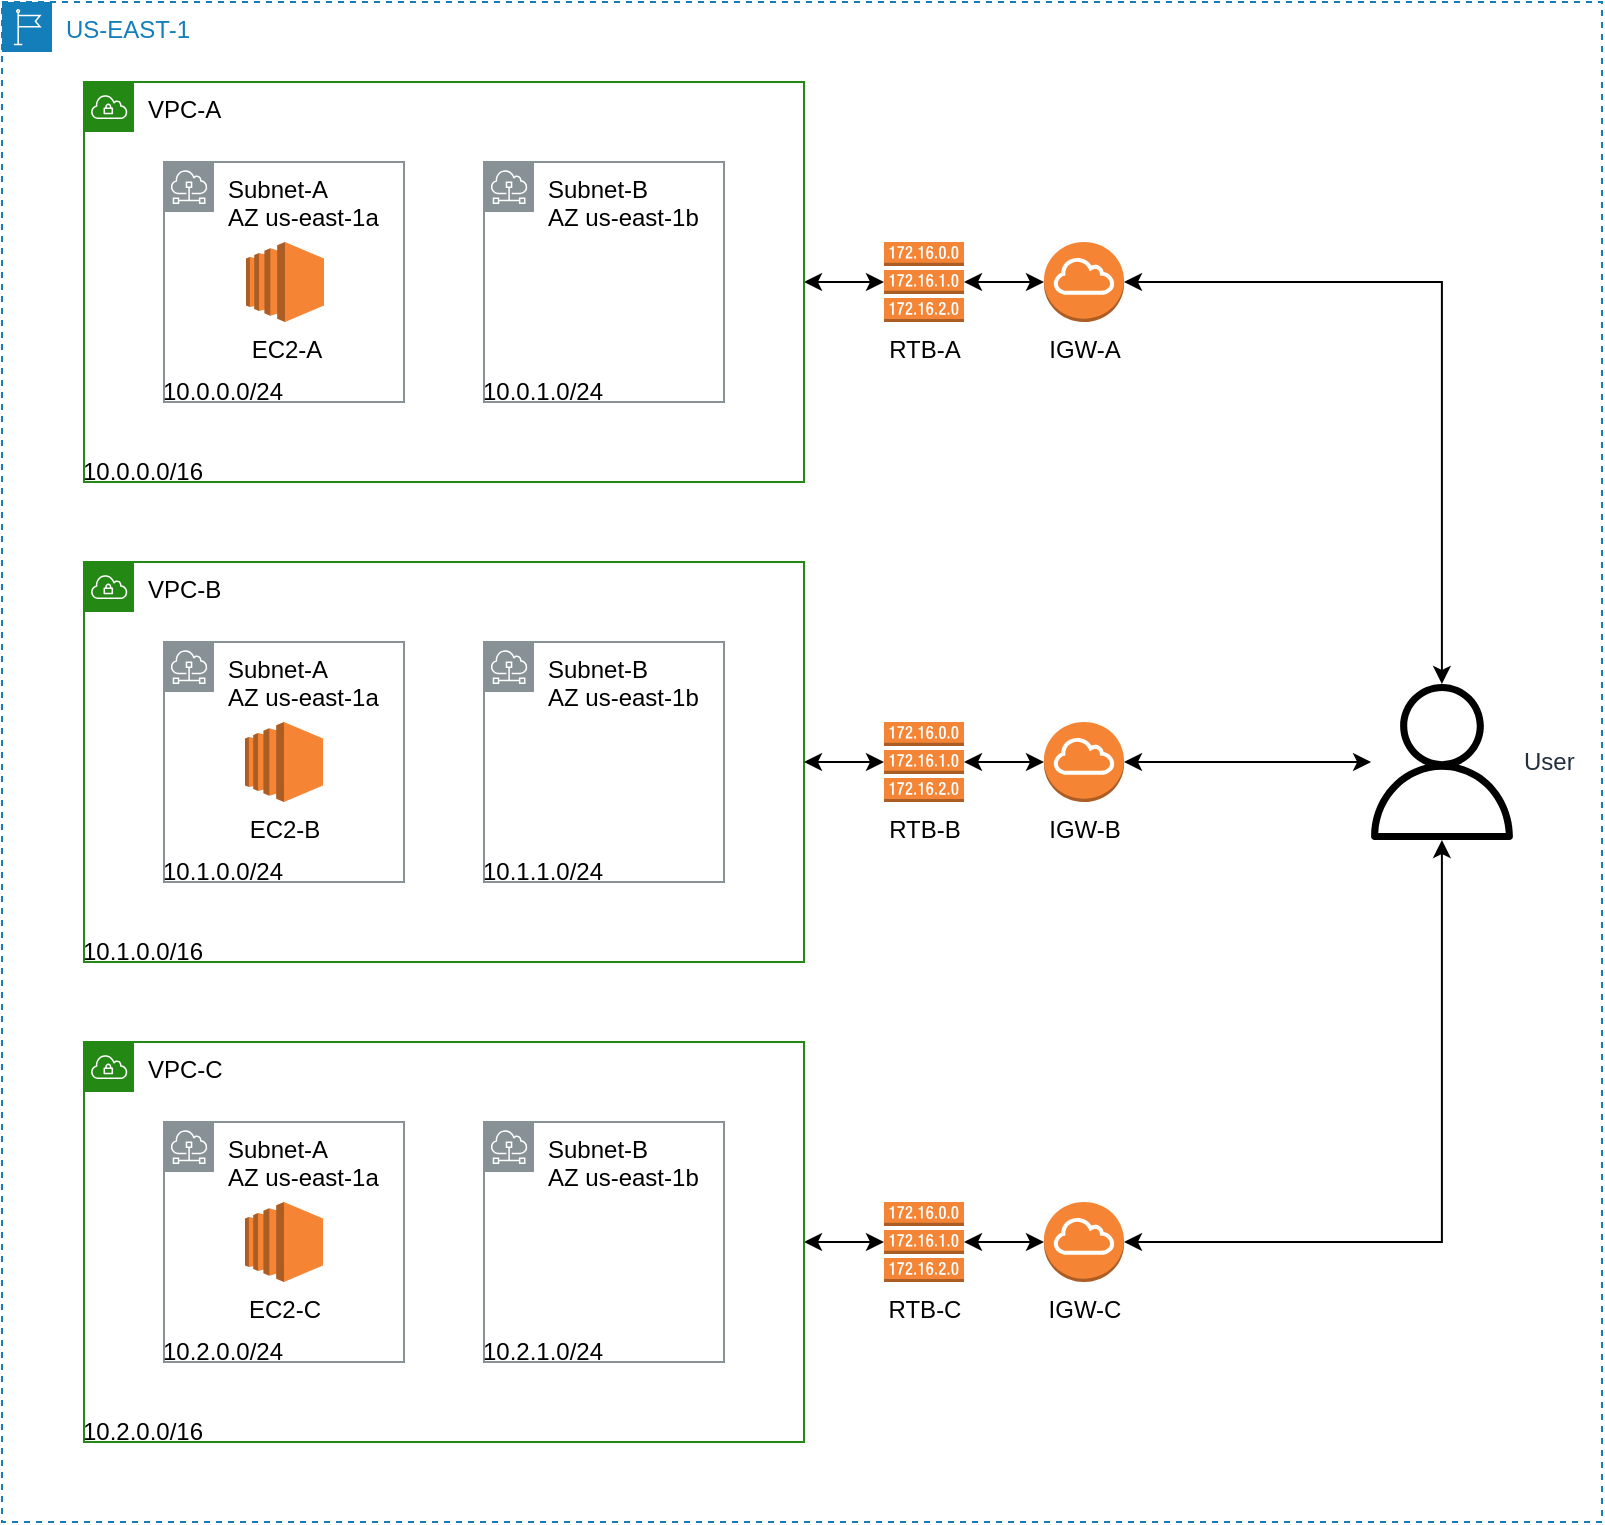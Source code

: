 <mxfile version="21.8.2" type="onedrive">
  <diagram name="Página-1" id="8vOCMGq9Db-oYrMsrCSz">
    <mxGraphModel grid="1" page="1" gridSize="10" guides="1" tooltips="1" connect="1" arrows="1" fold="1" pageScale="1" pageWidth="1169" pageHeight="827" math="0" shadow="0">
      <root>
        <mxCell id="0" />
        <mxCell id="1" parent="0" />
        <mxCell id="2oalA3tOq5FAqZsgF3-6-32" value="US-EAST-1" style="points=[[0,0],[0.25,0],[0.5,0],[0.75,0],[1,0],[1,0.25],[1,0.5],[1,0.75],[1,1],[0.75,1],[0.5,1],[0.25,1],[0,1],[0,0.75],[0,0.5],[0,0.25]];outlineConnect=0;gradientColor=none;html=1;whiteSpace=wrap;fontSize=12;fontStyle=0;container=1;pointerEvents=0;collapsible=0;recursiveResize=0;shape=mxgraph.aws4.group;grIcon=mxgraph.aws4.group_region;strokeColor=#147EBA;fillColor=none;verticalAlign=top;align=left;spacingLeft=30;fontColor=#147EBA;dashed=1;" vertex="1" parent="1">
          <mxGeometry x="200" y="40" width="800" height="760" as="geometry" />
        </mxCell>
        <mxCell id="udO7s71QOQY4Y83nF6gR-25" style="edgeStyle=orthogonalEdgeStyle;rounded=0;orthogonalLoop=1;jettySize=auto;html=1;startArrow=classic;startFill=1;" edge="1" parent="2oalA3tOq5FAqZsgF3-6-32" source="udO7s71QOQY4Y83nF6gR-10" target="2oalA3tOq5FAqZsgF3-6-26">
          <mxGeometry relative="1" as="geometry" />
        </mxCell>
        <mxCell id="udO7s71QOQY4Y83nF6gR-10" value="RTB-C" style="outlineConnect=0;dashed=0;verticalLabelPosition=bottom;verticalAlign=top;align=center;html=1;shape=mxgraph.aws3.route_table;fillColor=#F58536;gradientColor=none;" vertex="1" parent="2oalA3tOq5FAqZsgF3-6-32">
          <mxGeometry x="441" y="600" width="40" height="40" as="geometry" />
        </mxCell>
        <mxCell id="udO7s71QOQY4Y83nF6gR-29" style="edgeStyle=orthogonalEdgeStyle;rounded=0;orthogonalLoop=1;jettySize=auto;html=1;startArrow=classic;startFill=1;" edge="1" parent="2oalA3tOq5FAqZsgF3-6-32" source="2oalA3tOq5FAqZsgF3-6-26" target="udO7s71QOQY4Y83nF6gR-26">
          <mxGeometry relative="1" as="geometry" />
        </mxCell>
        <mxCell id="2oalA3tOq5FAqZsgF3-6-26" value="IGW-C" style="outlineConnect=0;dashed=0;verticalLabelPosition=bottom;verticalAlign=top;align=center;html=1;shape=mxgraph.aws3.internet_gateway;fillColor=#F58534;gradientColor=none;labelPosition=center;" vertex="1" parent="2oalA3tOq5FAqZsgF3-6-32">
          <mxGeometry x="521" y="600" width="40" height="40" as="geometry" />
        </mxCell>
        <mxCell id="udO7s71QOQY4Y83nF6gR-28" style="edgeStyle=orthogonalEdgeStyle;rounded=0;orthogonalLoop=1;jettySize=auto;html=1;startArrow=classic;startFill=1;" edge="1" parent="2oalA3tOq5FAqZsgF3-6-32" source="2oalA3tOq5FAqZsgF3-6-23" target="udO7s71QOQY4Y83nF6gR-26">
          <mxGeometry relative="1" as="geometry">
            <Array as="points">
              <mxPoint x="651" y="380" />
              <mxPoint x="651" y="380" />
            </Array>
          </mxGeometry>
        </mxCell>
        <mxCell id="2oalA3tOq5FAqZsgF3-6-23" value="IGW-B" style="outlineConnect=0;dashed=0;verticalLabelPosition=bottom;verticalAlign=top;align=center;html=1;shape=mxgraph.aws3.internet_gateway;fillColor=#F58534;gradientColor=none;" vertex="1" parent="2oalA3tOq5FAqZsgF3-6-32">
          <mxGeometry x="521" y="360" width="40" height="40" as="geometry" />
        </mxCell>
        <mxCell id="udO7s71QOQY4Y83nF6gR-27" style="edgeStyle=orthogonalEdgeStyle;rounded=0;orthogonalLoop=1;jettySize=auto;html=1;startArrow=classic;startFill=1;" edge="1" parent="2oalA3tOq5FAqZsgF3-6-32" source="2oalA3tOq5FAqZsgF3-6-21" target="udO7s71QOQY4Y83nF6gR-26">
          <mxGeometry relative="1" as="geometry" />
        </mxCell>
        <mxCell id="2oalA3tOq5FAqZsgF3-6-21" value="IGW-A" style="outlineConnect=0;dashed=0;verticalLabelPosition=bottom;verticalAlign=top;align=center;html=1;shape=mxgraph.aws3.internet_gateway;fillColor=#F58534;gradientColor=none;" vertex="1" parent="2oalA3tOq5FAqZsgF3-6-32">
          <mxGeometry x="521" y="120" width="40" height="40" as="geometry" />
        </mxCell>
        <mxCell id="udO7s71QOQY4Y83nF6gR-24" style="edgeStyle=orthogonalEdgeStyle;rounded=0;orthogonalLoop=1;jettySize=auto;html=1;startArrow=classic;startFill=1;" edge="1" parent="2oalA3tOq5FAqZsgF3-6-32" source="2oalA3tOq5FAqZsgF3-6-7" target="udO7s71QOQY4Y83nF6gR-10">
          <mxGeometry relative="1" as="geometry" />
        </mxCell>
        <mxCell id="2oalA3tOq5FAqZsgF3-6-7" value="VPC-C" style="points=[[0,0],[0.25,0],[0.5,0],[0.75,0],[1,0],[1,0.25],[1,0.5],[1,0.75],[1,1],[0.75,1],[0.5,1],[0.25,1],[0,1],[0,0.75],[0,0.5],[0,0.25]];outlineConnect=0;gradientColor=none;html=1;whiteSpace=wrap;fontSize=12;fontStyle=0;container=1;pointerEvents=0;collapsible=0;recursiveResize=0;shape=mxgraph.aws4.group;grIcon=mxgraph.aws4.group_vpc;strokeColor=#248814;fillColor=none;verticalAlign=top;align=left;spacingLeft=30;fontColor=#000000;dashed=0;" vertex="1" parent="2oalA3tOq5FAqZsgF3-6-32">
          <mxGeometry x="41" y="520" width="360" height="200" as="geometry" />
        </mxCell>
        <mxCell id="2oalA3tOq5FAqZsgF3-6-8" value="10.2.0.0/16 " style="text;html=1;align=center;verticalAlign=middle;resizable=0;points=[];autosize=1;strokeColor=none;fillColor=none;" vertex="1" parent="2oalA3tOq5FAqZsgF3-6-7">
          <mxGeometry x="-11" y="180" width="80" height="30" as="geometry" />
        </mxCell>
        <mxCell id="2oalA3tOq5FAqZsgF3-6-15" value="Subnet-A&lt;br&gt;AZ us-east-1a" style="sketch=0;outlineConnect=0;gradientColor=none;html=1;whiteSpace=wrap;fontSize=12;fontStyle=0;shape=mxgraph.aws4.group;grIcon=mxgraph.aws4.group_subnet;strokeColor=#879196;fillColor=none;verticalAlign=top;align=left;spacingLeft=30;fontColor=#000000;dashed=0;" vertex="1" parent="2oalA3tOq5FAqZsgF3-6-7">
          <mxGeometry x="40" y="40" width="120" height="120" as="geometry" />
        </mxCell>
        <mxCell id="2oalA3tOq5FAqZsgF3-6-16" value="Subnet-B&lt;br&gt;AZ us-east-1b" style="sketch=0;outlineConnect=0;gradientColor=none;html=1;whiteSpace=wrap;fontSize=12;fontStyle=0;shape=mxgraph.aws4.group;grIcon=mxgraph.aws4.group_subnet;strokeColor=#879196;fillColor=none;verticalAlign=top;align=left;spacingLeft=30;fontColor=#000000;dashed=0;" vertex="1" parent="2oalA3tOq5FAqZsgF3-6-7">
          <mxGeometry x="200" y="40" width="120" height="120" as="geometry" />
        </mxCell>
        <mxCell id="2oalA3tOq5FAqZsgF3-6-17" value="10.2.0.0/24" style="text;html=1;align=center;verticalAlign=middle;resizable=0;points=[];autosize=1;strokeColor=none;fillColor=none;" vertex="1" parent="2oalA3tOq5FAqZsgF3-6-7">
          <mxGeometry x="29" y="140" width="80" height="30" as="geometry" />
        </mxCell>
        <mxCell id="2oalA3tOq5FAqZsgF3-6-18" value="10.2.1.0/24" style="text;html=1;align=center;verticalAlign=middle;resizable=0;points=[];autosize=1;strokeColor=none;fillColor=none;" vertex="1" parent="2oalA3tOq5FAqZsgF3-6-7">
          <mxGeometry x="189" y="140" width="80" height="30" as="geometry" />
        </mxCell>
        <mxCell id="udO7s71QOQY4Y83nF6gR-32" value="EC2-C" style="outlineConnect=0;dashed=0;verticalLabelPosition=bottom;verticalAlign=top;align=center;html=1;shape=mxgraph.aws3.ec2;fillColor=#F58534;gradientColor=none;" vertex="1" parent="2oalA3tOq5FAqZsgF3-6-7">
          <mxGeometry x="80.5" y="80" width="39" height="40" as="geometry" />
        </mxCell>
        <mxCell id="2oalA3tOq5FAqZsgF3-6-5" value="VPC-B" style="points=[[0,0],[0.25,0],[0.5,0],[0.75,0],[1,0],[1,0.25],[1,0.5],[1,0.75],[1,1],[0.75,1],[0.5,1],[0.25,1],[0,1],[0,0.75],[0,0.5],[0,0.25]];outlineConnect=0;gradientColor=none;html=1;whiteSpace=wrap;fontSize=12;fontStyle=0;container=1;pointerEvents=0;collapsible=0;recursiveResize=0;shape=mxgraph.aws4.group;grIcon=mxgraph.aws4.group_vpc;strokeColor=#248814;fillColor=none;verticalAlign=top;align=left;spacingLeft=30;fontColor=#000000;dashed=0;" vertex="1" parent="2oalA3tOq5FAqZsgF3-6-32">
          <mxGeometry x="41" y="280" width="360" height="200" as="geometry" />
        </mxCell>
        <mxCell id="2oalA3tOq5FAqZsgF3-6-6" value="10.1.0.0/16 " style="text;html=1;align=center;verticalAlign=middle;resizable=0;points=[];autosize=1;strokeColor=none;fillColor=none;" vertex="1" parent="2oalA3tOq5FAqZsgF3-6-5">
          <mxGeometry x="-11" y="180" width="80" height="30" as="geometry" />
        </mxCell>
        <mxCell id="2oalA3tOq5FAqZsgF3-6-13" value="Subnet-A&lt;br&gt;AZ us-east-1a" style="sketch=0;outlineConnect=0;gradientColor=none;html=1;whiteSpace=wrap;fontSize=12;fontStyle=0;shape=mxgraph.aws4.group;grIcon=mxgraph.aws4.group_subnet;strokeColor=#879196;fillColor=none;verticalAlign=top;align=left;spacingLeft=30;fontColor=#000000;dashed=0;" vertex="1" parent="2oalA3tOq5FAqZsgF3-6-5">
          <mxGeometry x="40" y="40" width="120" height="120" as="geometry" />
        </mxCell>
        <mxCell id="2oalA3tOq5FAqZsgF3-6-14" value="Subnet-B&lt;br&gt;AZ us-east-1b" style="sketch=0;outlineConnect=0;gradientColor=none;html=1;whiteSpace=wrap;fontSize=12;fontStyle=0;shape=mxgraph.aws4.group;grIcon=mxgraph.aws4.group_subnet;strokeColor=#879196;fillColor=none;verticalAlign=top;align=left;spacingLeft=30;fontColor=#000000;dashed=0;" vertex="1" parent="2oalA3tOq5FAqZsgF3-6-5">
          <mxGeometry x="200" y="40" width="120" height="120" as="geometry" />
        </mxCell>
        <mxCell id="2oalA3tOq5FAqZsgF3-6-20" value="10.1.1.0/24" style="text;html=1;align=center;verticalAlign=middle;resizable=0;points=[];autosize=1;strokeColor=none;fillColor=none;" vertex="1" parent="2oalA3tOq5FAqZsgF3-6-5">
          <mxGeometry x="189" y="140" width="80" height="30" as="geometry" />
        </mxCell>
        <mxCell id="2oalA3tOq5FAqZsgF3-6-19" value="10.1.0.0/24" style="text;html=1;align=center;verticalAlign=middle;resizable=0;points=[];autosize=1;strokeColor=none;fillColor=none;" vertex="1" parent="2oalA3tOq5FAqZsgF3-6-5">
          <mxGeometry x="29" y="140" width="80" height="30" as="geometry" />
        </mxCell>
        <mxCell id="udO7s71QOQY4Y83nF6gR-31" value="EC2-B" style="outlineConnect=0;dashed=0;verticalLabelPosition=bottom;verticalAlign=top;align=center;html=1;shape=mxgraph.aws3.ec2;fillColor=#F58534;gradientColor=none;" vertex="1" parent="2oalA3tOq5FAqZsgF3-6-5">
          <mxGeometry x="80.5" y="80" width="39" height="40" as="geometry" />
        </mxCell>
        <mxCell id="udO7s71QOQY4Y83nF6gR-21" style="edgeStyle=orthogonalEdgeStyle;rounded=0;orthogonalLoop=1;jettySize=auto;html=1;startArrow=classic;startFill=1;" edge="1" parent="2oalA3tOq5FAqZsgF3-6-32" source="udO7s71QOQY4Y83nF6gR-15" target="2oalA3tOq5FAqZsgF3-6-23">
          <mxGeometry relative="1" as="geometry" />
        </mxCell>
        <mxCell id="udO7s71QOQY4Y83nF6gR-15" value="RTB-B" style="outlineConnect=0;dashed=0;verticalLabelPosition=bottom;verticalAlign=top;align=center;html=1;shape=mxgraph.aws3.route_table;fillColor=#F58536;gradientColor=none;" vertex="1" parent="2oalA3tOq5FAqZsgF3-6-32">
          <mxGeometry x="441" y="360" width="40" height="40" as="geometry" />
        </mxCell>
        <mxCell id="udO7s71QOQY4Y83nF6gR-22" style="edgeStyle=orthogonalEdgeStyle;rounded=0;orthogonalLoop=1;jettySize=auto;html=1;startArrow=classic;startFill=1;" edge="1" parent="2oalA3tOq5FAqZsgF3-6-32" source="2oalA3tOq5FAqZsgF3-6-3" target="udO7s71QOQY4Y83nF6gR-19">
          <mxGeometry relative="1" as="geometry" />
        </mxCell>
        <mxCell id="2oalA3tOq5FAqZsgF3-6-3" value="VPC-A" style="points=[[0,0],[0.25,0],[0.5,0],[0.75,0],[1,0],[1,0.25],[1,0.5],[1,0.75],[1,1],[0.75,1],[0.5,1],[0.25,1],[0,1],[0,0.75],[0,0.5],[0,0.25]];outlineConnect=0;gradientColor=none;html=1;whiteSpace=wrap;fontSize=12;fontStyle=0;container=1;pointerEvents=0;collapsible=0;recursiveResize=0;shape=mxgraph.aws4.group;grIcon=mxgraph.aws4.group_vpc;strokeColor=#248814;fillColor=none;verticalAlign=top;align=left;spacingLeft=30;fontColor=#000000;dashed=0;" vertex="1" parent="2oalA3tOq5FAqZsgF3-6-32">
          <mxGeometry x="41" y="40" width="360" height="200" as="geometry" />
        </mxCell>
        <mxCell id="2oalA3tOq5FAqZsgF3-6-4" value="10.0.0.0/16 " style="text;html=1;align=center;verticalAlign=middle;resizable=0;points=[];autosize=1;strokeColor=none;fillColor=none;" vertex="1" parent="2oalA3tOq5FAqZsgF3-6-3">
          <mxGeometry x="-11" y="180" width="80" height="30" as="geometry" />
        </mxCell>
        <mxCell id="2oalA3tOq5FAqZsgF3-6-9" value="Subnet-A&lt;br&gt;AZ us-east-1a" style="sketch=0;outlineConnect=0;gradientColor=none;html=1;whiteSpace=wrap;fontSize=12;fontStyle=0;shape=mxgraph.aws4.group;grIcon=mxgraph.aws4.group_subnet;strokeColor=#879196;fillColor=none;verticalAlign=top;align=left;spacingLeft=30;fontColor=#000000;dashed=0;" vertex="1" parent="2oalA3tOq5FAqZsgF3-6-3">
          <mxGeometry x="40" y="40" width="120" height="120" as="geometry" />
        </mxCell>
        <mxCell id="2oalA3tOq5FAqZsgF3-6-10" value="Subnet-B&lt;br&gt;AZ us-east-1b" style="sketch=0;outlineConnect=0;gradientColor=none;html=1;whiteSpace=wrap;fontSize=12;fontStyle=0;shape=mxgraph.aws4.group;grIcon=mxgraph.aws4.group_subnet;strokeColor=#879196;fillColor=none;verticalAlign=top;align=left;spacingLeft=30;fontColor=#000000;dashed=0;" vertex="1" parent="2oalA3tOq5FAqZsgF3-6-3">
          <mxGeometry x="200" y="40" width="120" height="120" as="geometry" />
        </mxCell>
        <mxCell id="2oalA3tOq5FAqZsgF3-6-11" value="10.0.0.0/24" style="text;html=1;align=center;verticalAlign=middle;resizable=0;points=[];autosize=1;strokeColor=none;fillColor=none;" vertex="1" parent="2oalA3tOq5FAqZsgF3-6-3">
          <mxGeometry x="29" y="140" width="80" height="30" as="geometry" />
        </mxCell>
        <mxCell id="2oalA3tOq5FAqZsgF3-6-12" value="10.0.1.0/24" style="text;html=1;align=center;verticalAlign=middle;resizable=0;points=[];autosize=1;strokeColor=none;fillColor=none;" vertex="1" parent="2oalA3tOq5FAqZsgF3-6-3">
          <mxGeometry x="189" y="140" width="80" height="30" as="geometry" />
        </mxCell>
        <mxCell id="udO7s71QOQY4Y83nF6gR-30" value="EC2-A" style="outlineConnect=0;dashed=0;verticalLabelPosition=bottom;verticalAlign=top;align=center;html=1;shape=mxgraph.aws3.ec2;fillColor=#F58534;gradientColor=none;" vertex="1" parent="2oalA3tOq5FAqZsgF3-6-3">
          <mxGeometry x="81" y="80" width="39" height="40" as="geometry" />
        </mxCell>
        <mxCell id="udO7s71QOQY4Y83nF6gR-23" style="edgeStyle=orthogonalEdgeStyle;rounded=0;orthogonalLoop=1;jettySize=auto;html=1;startArrow=classic;startFill=1;" edge="1" parent="2oalA3tOq5FAqZsgF3-6-32" source="udO7s71QOQY4Y83nF6gR-19" target="2oalA3tOq5FAqZsgF3-6-21">
          <mxGeometry relative="1" as="geometry" />
        </mxCell>
        <mxCell id="udO7s71QOQY4Y83nF6gR-19" value="RTB-A" style="outlineConnect=0;dashed=0;verticalLabelPosition=bottom;verticalAlign=top;align=center;html=1;shape=mxgraph.aws3.route_table;fillColor=#F58536;gradientColor=none;" vertex="1" parent="2oalA3tOq5FAqZsgF3-6-32">
          <mxGeometry x="441" y="120" width="40" height="40" as="geometry" />
        </mxCell>
        <mxCell id="udO7s71QOQY4Y83nF6gR-20" style="edgeStyle=orthogonalEdgeStyle;rounded=0;orthogonalLoop=1;jettySize=auto;html=1;entryX=0;entryY=0.5;entryDx=0;entryDy=0;entryPerimeter=0;startArrow=classic;startFill=1;" edge="1" parent="2oalA3tOq5FAqZsgF3-6-32" source="2oalA3tOq5FAqZsgF3-6-5" target="udO7s71QOQY4Y83nF6gR-15">
          <mxGeometry relative="1" as="geometry" />
        </mxCell>
        <mxCell id="udO7s71QOQY4Y83nF6gR-26" value="User" style="sketch=0;outlineConnect=0;fontColor=#232F3E;gradientColor=none;fillColor=#000000;strokeColor=none;dashed=0;verticalLabelPosition=middle;verticalAlign=middle;align=left;html=1;fontSize=12;fontStyle=0;aspect=fixed;pointerEvents=1;shape=mxgraph.aws4.user;labelPosition=right;" vertex="1" parent="2oalA3tOq5FAqZsgF3-6-32">
          <mxGeometry x="681" y="341" width="78" height="78" as="geometry" />
        </mxCell>
      </root>
    </mxGraphModel>
  </diagram>
</mxfile>

